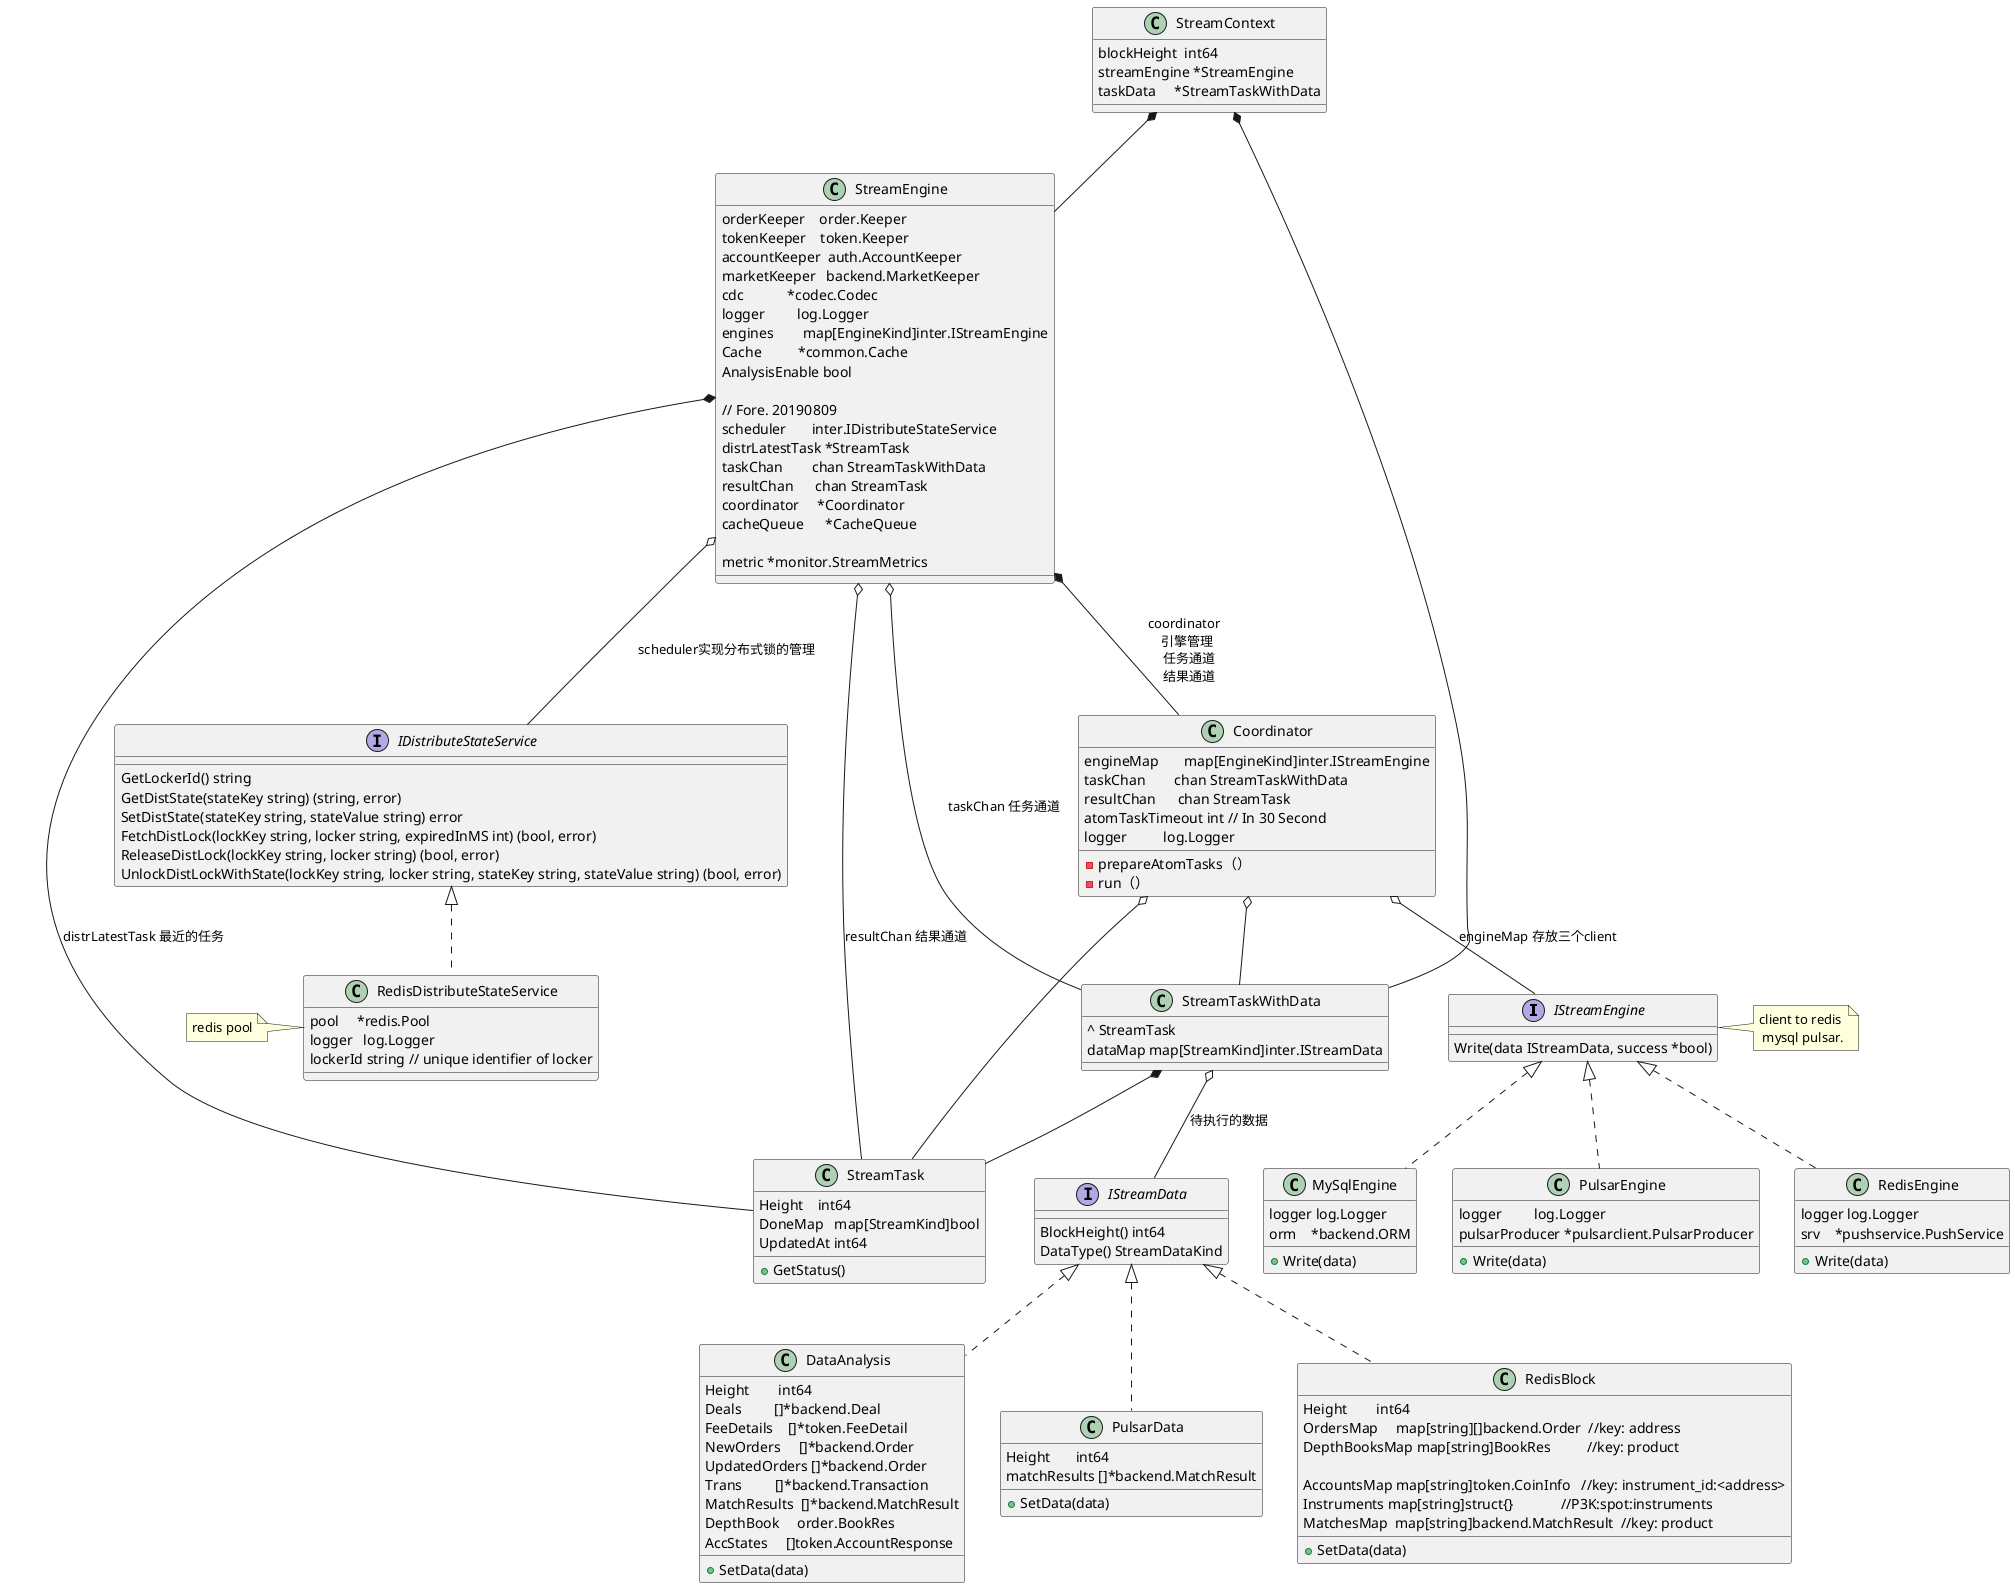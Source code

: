 
@startuml

IStreamEngine <|.. MySqlEngine
IStreamEngine <|.. PulsarEngine
IStreamEngine <|.. RedisEngine
note right of IStreamEngine : client to redis\n mysql pulsar.


IStreamData <|.. DataAnalysis
IStreamData <|.. PulsarData
IStreamData <|.. RedisBlock

StreamContext *-- StreamEngine
StreamContext *-- StreamTaskWithData
StreamEngine *-- StreamTask : distrLatestTask 最近的任务
StreamEngine o-- StreamTask : resultChan 结果通道
StreamEngine o-- IDistributeStateService : scheduler实现分布式锁的管理

StreamEngine *-- Coordinator : coordinator  \n引擎管理\n 任务通道\n 结果通道
StreamEngine o-- StreamTaskWithData:taskChan 任务通道

StreamTaskWithData o-- IStreamData: 待执行的数据

Coordinator o-- StreamTaskWithData
Coordinator o-- IStreamEngine : engineMap 存放三个client
Coordinator o-- StreamTask

StreamTaskWithData *-- StreamTask

IDistributeStateService <|.. RedisDistributeStateService
note left of RedisDistributeStateService : redis pool

class StreamContext {
	blockHeight  int64
	streamEngine *StreamEngine
	taskData     *StreamTaskWithData
}



class StreamEngine {
	orderKeeper    order.Keeper
	tokenKeeper    token.Keeper
	accountKeeper  auth.AccountKeeper
	marketKeeper   backend.MarketKeeper
	cdc            *codec.Codec
	logger         log.Logger
	engines        map[EngineKind]inter.IStreamEngine
	Cache          *common.Cache
	AnalysisEnable bool

	// Fore. 20190809
	scheduler       inter.IDistributeStateService
	distrLatestTask *StreamTask
	taskChan        chan StreamTaskWithData
	resultChan      chan StreamTask
	coordinator     *Coordinator
	cacheQueue      *CacheQueue

	metric *monitor.StreamMetrics
}


class Coordinator {
	engineMap       map[EngineKind]inter.IStreamEngine
	taskChan        chan StreamTaskWithData
	resultChan      chan StreamTask
	atomTaskTimeout int // In 30 Second
	logger          log.Logger
    {method} - prepareAtomTasks（）
    {method} - run（）
}


class StreamTaskWithData {
	^ StreamTask
	dataMap map[StreamKind]inter.IStreamData
}

class StreamTask {
	Height    int64
	DoneMap   map[StreamKind]bool
	UpdatedAt int64
	{method} + GetStatus()
}



interface IDistributeStateService {
	GetLockerId() string
	GetDistState(stateKey string) (string, error)
	SetDistState(stateKey string, stateValue string) error
	FetchDistLock(lockKey string, locker string, expiredInMS int) (bool, error)
	ReleaseDistLock(lockKey string, locker string) (bool, error)
	UnlockDistLockWithState(lockKey string, locker string, stateKey string, stateValue string) (bool, error)
}


class RedisDistributeStateService {
	pool     *redis.Pool
	logger   log.Logger
	lockerId string // unique identifier of locker
}







interface IStreamEngine {
	Write(data IStreamData, success *bool)
}
class MySqlEngine {
	logger log.Logger
	orm    *backend.ORM
	{method} + Write(data)
}
class PulsarEngine {
	logger         log.Logger
	pulsarProducer *pulsarclient.PulsarProducer
	{method} + Write(data)
}
class RedisEngine {
	logger log.Logger
	srv    *pushservice.PushService
	{method} + Write(data)
}


interface IStreamData {
	BlockHeight() int64
	DataType() StreamDataKind
}

class DataAnalysis  {
	Height        int64
	Deals         []*backend.Deal
	FeeDetails    []*token.FeeDetail
	NewOrders     []*backend.Order
	UpdatedOrders []*backend.Order
	Trans         []*backend.Transaction
	MatchResults  []*backend.MatchResult
	DepthBook     order.BookRes
	AccStates     []token.AccountResponse
	{method} + SetData(data)
}
class PulsarData {
	Height       int64
	matchResults []*backend.MatchResult
	{method} + SetData(data)
}

class RedisBlock {
	Height        int64
	OrdersMap     map[string][]backend.Order  //key: address
	DepthBooksMap map[string]BookRes          //key: product

	AccountsMap map[string]token.CoinInfo   //key: instrument_id:<address>
	Instruments map[string]struct{}             //P3K:spot:instruments
	MatchesMap  map[string]backend.MatchResult  //key: product
	{method} + SetData(data)
}

@enduml